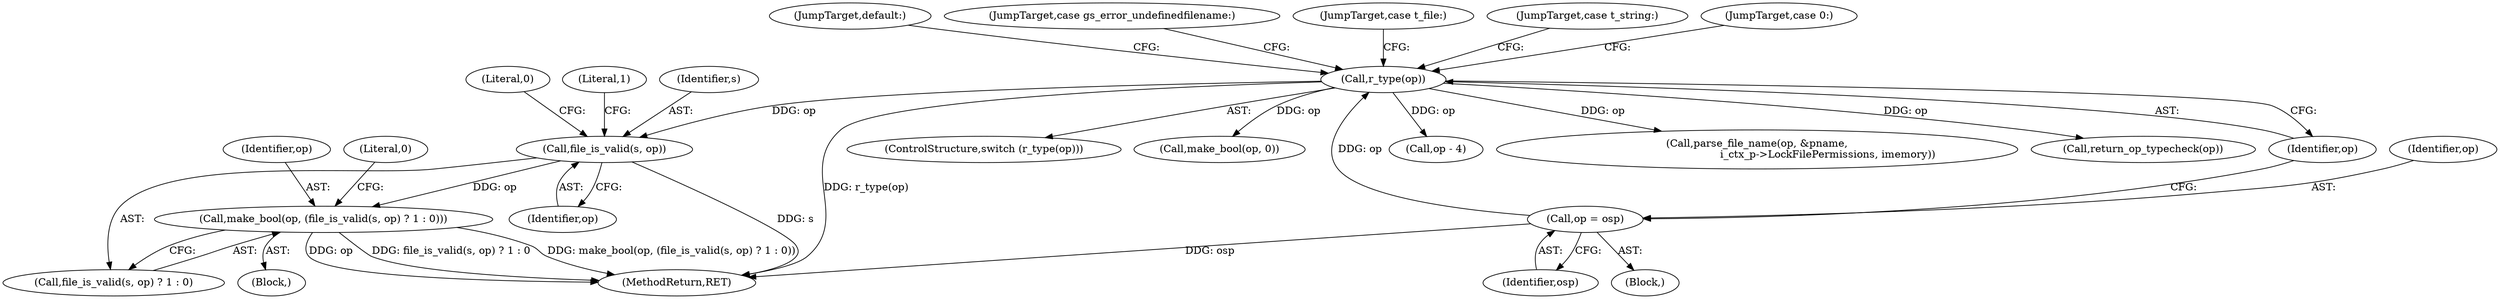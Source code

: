 digraph "0_ghostscript_b60d50b7567369ad856cebe1efb6cd7dd2284219_0@pointer" {
"1000118" [label="(Call,file_is_valid(s, op))"];
"1000109" [label="(Call,r_type(op))"];
"1000105" [label="(Call,op = osp)"];
"1000115" [label="(Call,make_bool(op, (file_is_valid(s, op) ? 1 : 0)))"];
"1000282" [label="(JumpTarget,default:)"];
"1000269" [label="(JumpTarget,case gs_error_undefinedfilename:)"];
"1000110" [label="(Identifier,op)"];
"1000112" [label="(JumpTarget,case t_file:)"];
"1000119" [label="(Identifier,s)"];
"1000117" [label="(Call,file_is_valid(s, op) ? 1 : 0)"];
"1000109" [label="(Call,r_type(op))"];
"1000122" [label="(Literal,0)"];
"1000113" [label="(Block,)"];
"1000120" [label="(Identifier,op)"];
"1000108" [label="(ControlStructure,switch (r_type(op)))"];
"1000270" [label="(Call,make_bool(op, 0))"];
"1000202" [label="(Call,op - 4)"];
"1000125" [label="(JumpTarget,case t_string:)"];
"1000285" [label="(MethodReturn,RET)"];
"1000107" [label="(Identifier,osp)"];
"1000116" [label="(Identifier,op)"];
"1000132" [label="(Call,parse_file_name(op, &pname,\n                                           i_ctx_p->LockFilePermissions, imemory))"];
"1000118" [label="(Call,file_is_valid(s, op))"];
"1000115" [label="(Call,make_bool(op, (file_is_valid(s, op) ? 1 : 0)))"];
"1000198" [label="(JumpTarget,case 0:)"];
"1000121" [label="(Literal,1)"];
"1000106" [label="(Identifier,op)"];
"1000105" [label="(Call,op = osp)"];
"1000283" [label="(Call,return_op_typecheck(op))"];
"1000103" [label="(Block,)"];
"1000124" [label="(Literal,0)"];
"1000118" -> "1000117"  [label="AST: "];
"1000118" -> "1000120"  [label="CFG: "];
"1000119" -> "1000118"  [label="AST: "];
"1000120" -> "1000118"  [label="AST: "];
"1000121" -> "1000118"  [label="CFG: "];
"1000122" -> "1000118"  [label="CFG: "];
"1000118" -> "1000285"  [label="DDG: s"];
"1000118" -> "1000115"  [label="DDG: op"];
"1000109" -> "1000118"  [label="DDG: op"];
"1000109" -> "1000108"  [label="AST: "];
"1000109" -> "1000110"  [label="CFG: "];
"1000110" -> "1000109"  [label="AST: "];
"1000112" -> "1000109"  [label="CFG: "];
"1000125" -> "1000109"  [label="CFG: "];
"1000198" -> "1000109"  [label="CFG: "];
"1000269" -> "1000109"  [label="CFG: "];
"1000282" -> "1000109"  [label="CFG: "];
"1000109" -> "1000285"  [label="DDG: r_type(op)"];
"1000105" -> "1000109"  [label="DDG: op"];
"1000109" -> "1000132"  [label="DDG: op"];
"1000109" -> "1000202"  [label="DDG: op"];
"1000109" -> "1000270"  [label="DDG: op"];
"1000109" -> "1000283"  [label="DDG: op"];
"1000105" -> "1000103"  [label="AST: "];
"1000105" -> "1000107"  [label="CFG: "];
"1000106" -> "1000105"  [label="AST: "];
"1000107" -> "1000105"  [label="AST: "];
"1000110" -> "1000105"  [label="CFG: "];
"1000105" -> "1000285"  [label="DDG: osp"];
"1000115" -> "1000113"  [label="AST: "];
"1000115" -> "1000117"  [label="CFG: "];
"1000116" -> "1000115"  [label="AST: "];
"1000117" -> "1000115"  [label="AST: "];
"1000124" -> "1000115"  [label="CFG: "];
"1000115" -> "1000285"  [label="DDG: file_is_valid(s, op) ? 1 : 0"];
"1000115" -> "1000285"  [label="DDG: make_bool(op, (file_is_valid(s, op) ? 1 : 0))"];
"1000115" -> "1000285"  [label="DDG: op"];
}
